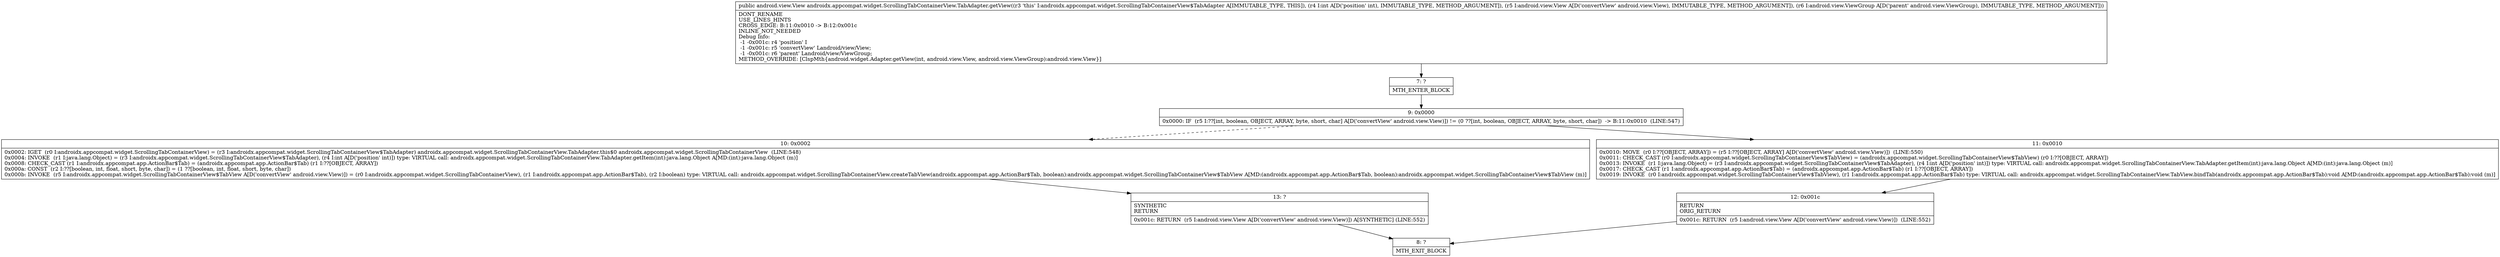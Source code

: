 digraph "CFG forandroidx.appcompat.widget.ScrollingTabContainerView.TabAdapter.getView(ILandroid\/view\/View;Landroid\/view\/ViewGroup;)Landroid\/view\/View;" {
Node_7 [shape=record,label="{7\:\ ?|MTH_ENTER_BLOCK\l}"];
Node_9 [shape=record,label="{9\:\ 0x0000|0x0000: IF  (r5 I:??[int, boolean, OBJECT, ARRAY, byte, short, char] A[D('convertView' android.view.View)]) != (0 ??[int, boolean, OBJECT, ARRAY, byte, short, char])  \-\> B:11:0x0010  (LINE:547)\l}"];
Node_10 [shape=record,label="{10\:\ 0x0002|0x0002: IGET  (r0 I:androidx.appcompat.widget.ScrollingTabContainerView) = (r3 I:androidx.appcompat.widget.ScrollingTabContainerView$TabAdapter) androidx.appcompat.widget.ScrollingTabContainerView.TabAdapter.this$0 androidx.appcompat.widget.ScrollingTabContainerView  (LINE:548)\l0x0004: INVOKE  (r1 I:java.lang.Object) = (r3 I:androidx.appcompat.widget.ScrollingTabContainerView$TabAdapter), (r4 I:int A[D('position' int)]) type: VIRTUAL call: androidx.appcompat.widget.ScrollingTabContainerView.TabAdapter.getItem(int):java.lang.Object A[MD:(int):java.lang.Object (m)]\l0x0008: CHECK_CAST (r1 I:androidx.appcompat.app.ActionBar$Tab) = (androidx.appcompat.app.ActionBar$Tab) (r1 I:??[OBJECT, ARRAY]) \l0x000a: CONST  (r2 I:??[boolean, int, float, short, byte, char]) = (1 ??[boolean, int, float, short, byte, char]) \l0x000b: INVOKE  (r5 I:androidx.appcompat.widget.ScrollingTabContainerView$TabView A[D('convertView' android.view.View)]) = (r0 I:androidx.appcompat.widget.ScrollingTabContainerView), (r1 I:androidx.appcompat.app.ActionBar$Tab), (r2 I:boolean) type: VIRTUAL call: androidx.appcompat.widget.ScrollingTabContainerView.createTabView(androidx.appcompat.app.ActionBar$Tab, boolean):androidx.appcompat.widget.ScrollingTabContainerView$TabView A[MD:(androidx.appcompat.app.ActionBar$Tab, boolean):androidx.appcompat.widget.ScrollingTabContainerView$TabView (m)]\l}"];
Node_13 [shape=record,label="{13\:\ ?|SYNTHETIC\lRETURN\l|0x001c: RETURN  (r5 I:android.view.View A[D('convertView' android.view.View)]) A[SYNTHETIC] (LINE:552)\l}"];
Node_8 [shape=record,label="{8\:\ ?|MTH_EXIT_BLOCK\l}"];
Node_11 [shape=record,label="{11\:\ 0x0010|0x0010: MOVE  (r0 I:??[OBJECT, ARRAY]) = (r5 I:??[OBJECT, ARRAY] A[D('convertView' android.view.View)])  (LINE:550)\l0x0011: CHECK_CAST (r0 I:androidx.appcompat.widget.ScrollingTabContainerView$TabView) = (androidx.appcompat.widget.ScrollingTabContainerView$TabView) (r0 I:??[OBJECT, ARRAY]) \l0x0013: INVOKE  (r1 I:java.lang.Object) = (r3 I:androidx.appcompat.widget.ScrollingTabContainerView$TabAdapter), (r4 I:int A[D('position' int)]) type: VIRTUAL call: androidx.appcompat.widget.ScrollingTabContainerView.TabAdapter.getItem(int):java.lang.Object A[MD:(int):java.lang.Object (m)]\l0x0017: CHECK_CAST (r1 I:androidx.appcompat.app.ActionBar$Tab) = (androidx.appcompat.app.ActionBar$Tab) (r1 I:??[OBJECT, ARRAY]) \l0x0019: INVOKE  (r0 I:androidx.appcompat.widget.ScrollingTabContainerView$TabView), (r1 I:androidx.appcompat.app.ActionBar$Tab) type: VIRTUAL call: androidx.appcompat.widget.ScrollingTabContainerView.TabView.bindTab(androidx.appcompat.app.ActionBar$Tab):void A[MD:(androidx.appcompat.app.ActionBar$Tab):void (m)]\l}"];
Node_12 [shape=record,label="{12\:\ 0x001c|RETURN\lORIG_RETURN\l|0x001c: RETURN  (r5 I:android.view.View A[D('convertView' android.view.View)])  (LINE:552)\l}"];
MethodNode[shape=record,label="{public android.view.View androidx.appcompat.widget.ScrollingTabContainerView.TabAdapter.getView((r3 'this' I:androidx.appcompat.widget.ScrollingTabContainerView$TabAdapter A[IMMUTABLE_TYPE, THIS]), (r4 I:int A[D('position' int), IMMUTABLE_TYPE, METHOD_ARGUMENT]), (r5 I:android.view.View A[D('convertView' android.view.View), IMMUTABLE_TYPE, METHOD_ARGUMENT]), (r6 I:android.view.ViewGroup A[D('parent' android.view.ViewGroup), IMMUTABLE_TYPE, METHOD_ARGUMENT]))  | DONT_RENAME\lUSE_LINES_HINTS\lCROSS_EDGE: B:11:0x0010 \-\> B:12:0x001c\lINLINE_NOT_NEEDED\lDebug Info:\l  \-1 \-0x001c: r4 'position' I\l  \-1 \-0x001c: r5 'convertView' Landroid\/view\/View;\l  \-1 \-0x001c: r6 'parent' Landroid\/view\/ViewGroup;\lMETHOD_OVERRIDE: [ClspMth\{android.widget.Adapter.getView(int, android.view.View, android.view.ViewGroup):android.view.View\}]\l}"];
MethodNode -> Node_7;Node_7 -> Node_9;
Node_9 -> Node_10[style=dashed];
Node_9 -> Node_11;
Node_10 -> Node_13;
Node_13 -> Node_8;
Node_11 -> Node_12;
Node_12 -> Node_8;
}

